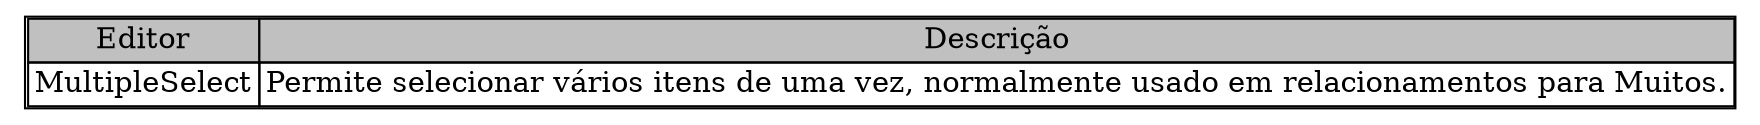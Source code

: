 digraph structs {
node [shape=plaintext]
struct1 [label=<
<TABLE BORDER="1" CELLBORDER="1" CELLSPACING="0">

<tr>
	<td BGCOLOR="gray">Editor</td>
	<td BGCOLOR="gray">Descrição</td>
	
</tr>

<tr>
	<td>MultipleSelect</td>
	<td>Permite selecionar vários itens de uma vez, normalmente usado em relacionamentos para Muitos.</td>			
</tr>

</TABLE>
>];
}